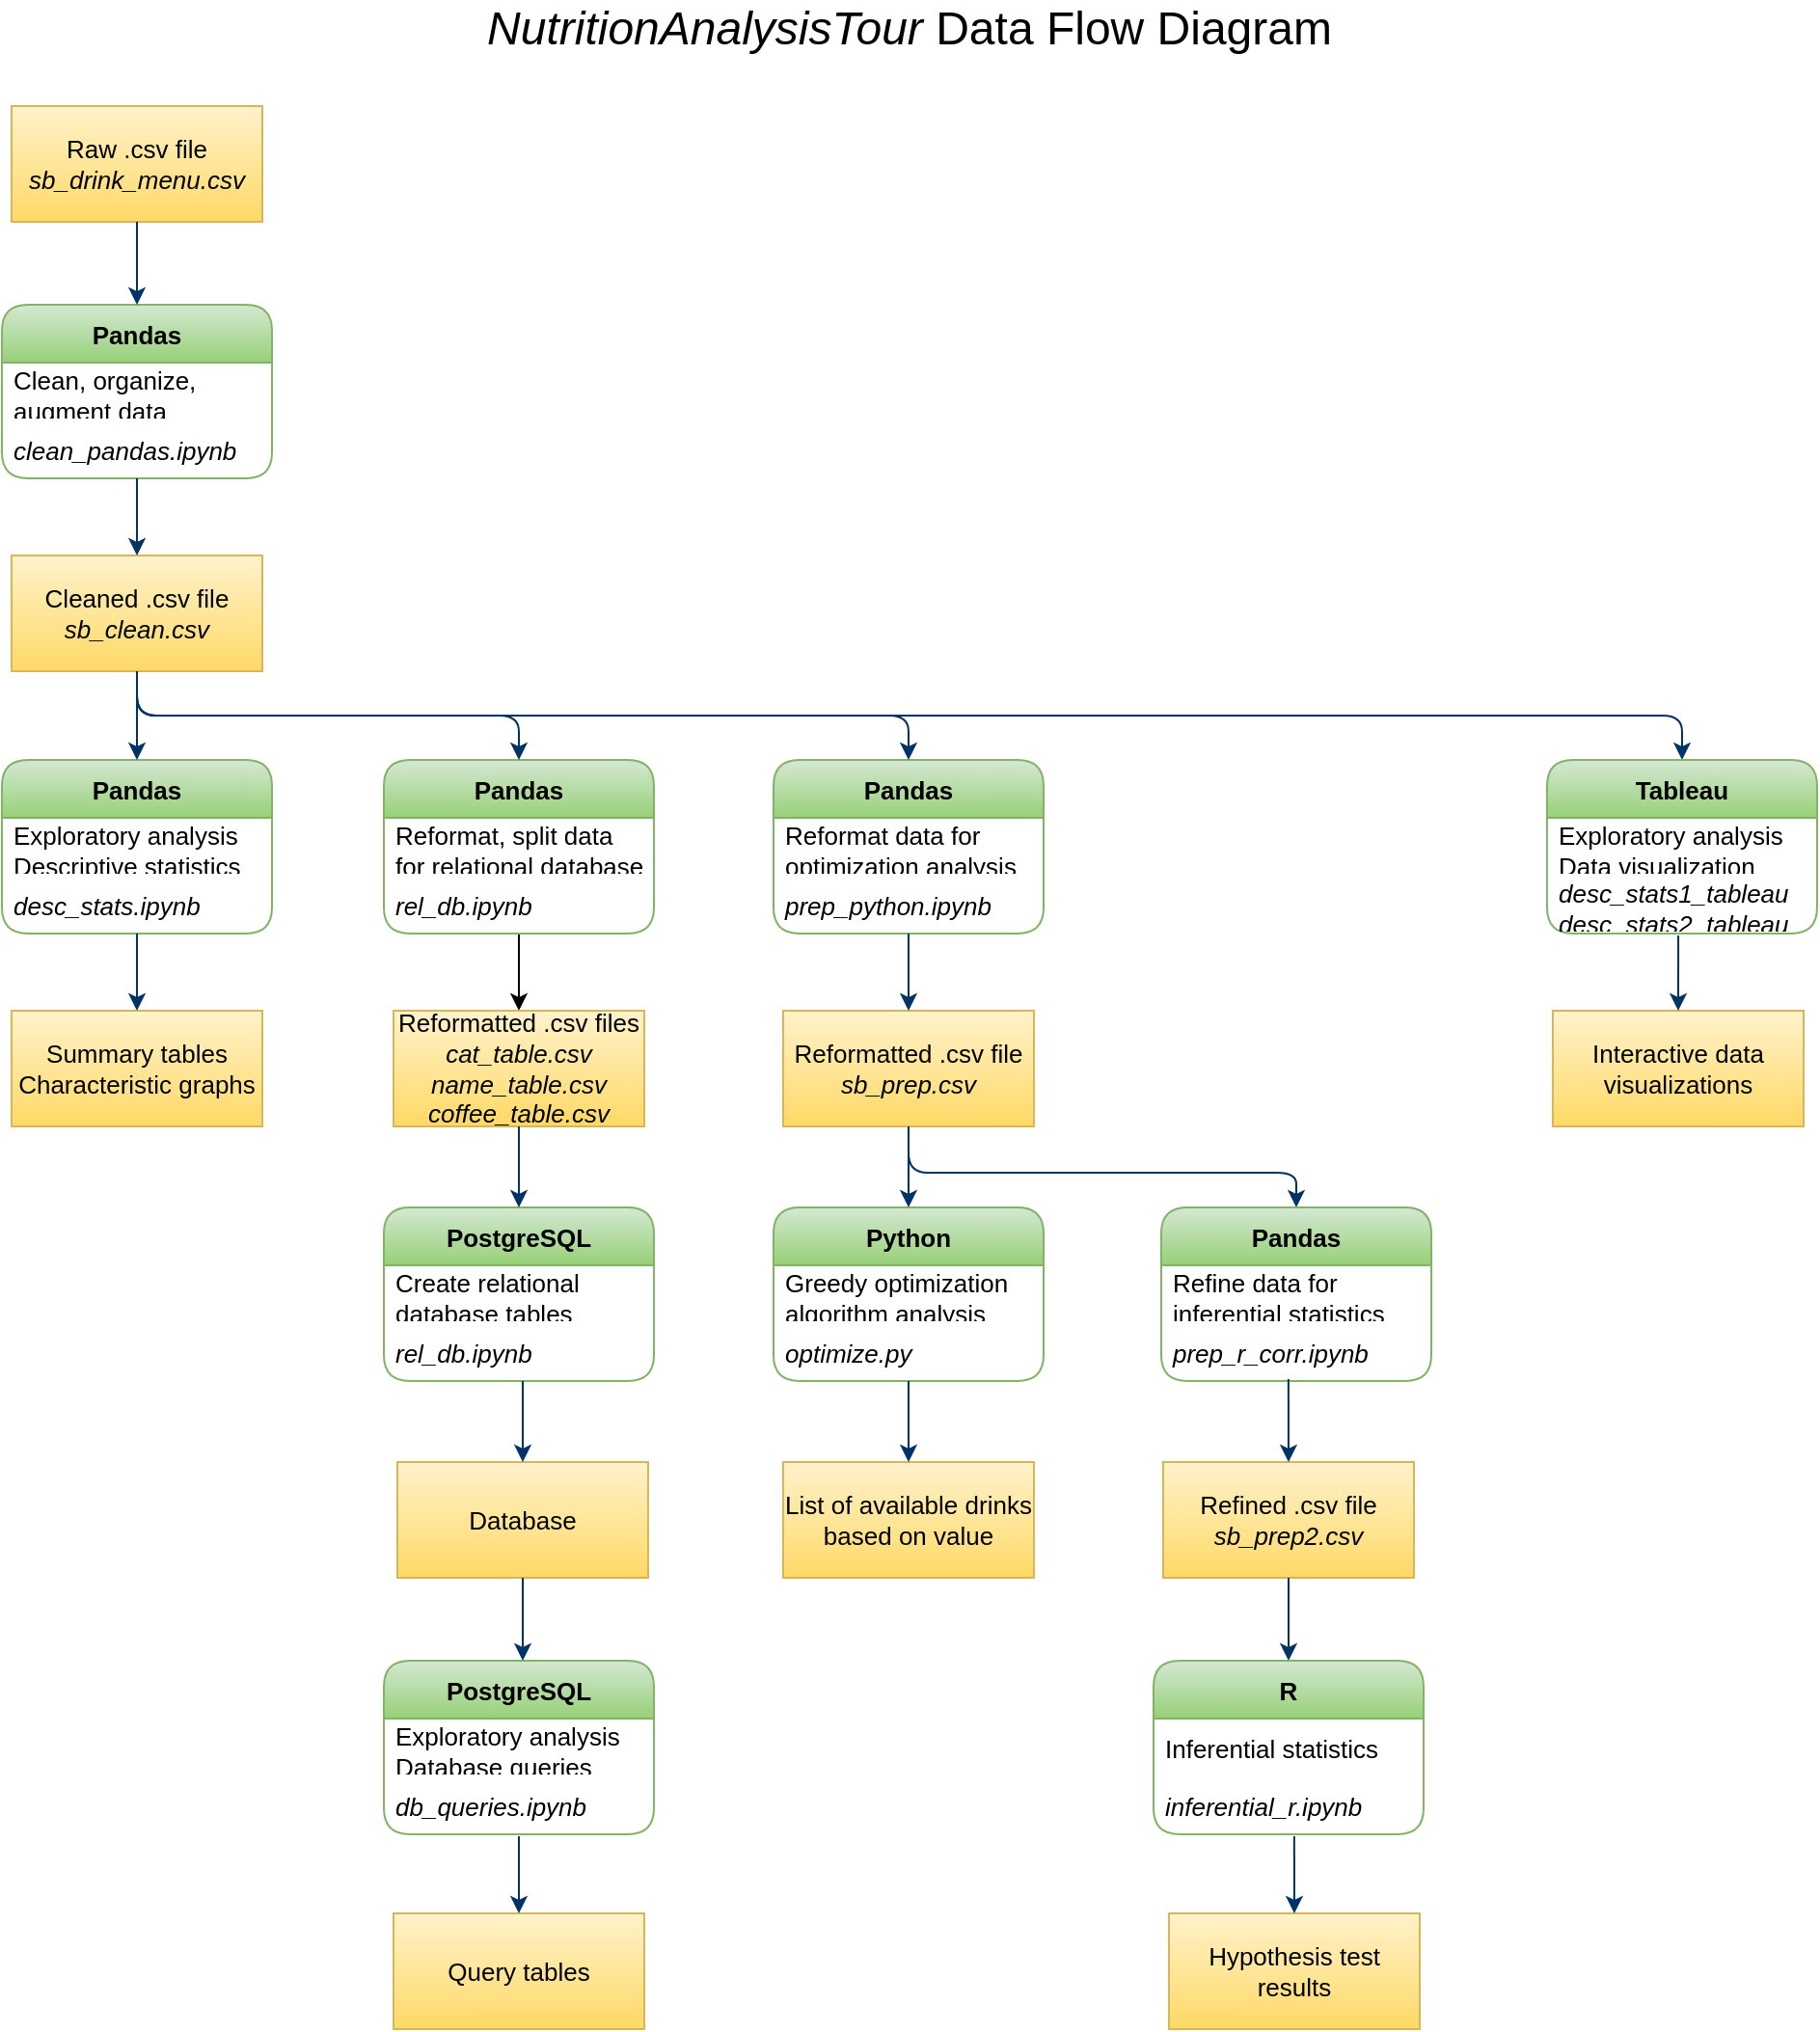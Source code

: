 <mxfile version="16.5.1" type="device"><diagram id="6a731a19-8d31-9384-78a2-239565b7b9f0" name="Page-1"><mxGraphModel dx="1408" dy="851" grid="0" gridSize="10" guides="1" tooltips="1" connect="1" arrows="1" fold="1" page="0" pageScale="1" pageWidth="1169" pageHeight="827" background="none" math="0" shadow="0"><root><mxCell id="0"/><mxCell id="1" parent="0"/><mxCell id="Or5nF12g7X_xzLK2KK7q-60" value="Pandas" style="swimlane;fontStyle=1;childLayout=stackLayout;horizontal=1;startSize=30;horizontalStack=0;resizeParent=1;resizeParentMax=0;resizeLast=0;collapsible=1;marginBottom=0;rounded=1;swimlaneLine=1;glass=0;sketch=0;fillColor=#d5e8d4;strokeColor=#82b366;gradientColor=#97d077;fontSize=13;" parent="1" vertex="1"><mxGeometry x="40" y="173" width="140" height="90" as="geometry"/></mxCell><mxCell id="Or5nF12g7X_xzLK2KK7q-61" value="Clean, organize, &#10;augment data" style="text;strokeColor=none;fillColor=none;align=left;verticalAlign=middle;spacingLeft=4;spacingRight=4;overflow=hidden;points=[[0,0.5],[1,0.5]];portConstraint=eastwest;rotatable=0;fontSize=13;" parent="Or5nF12g7X_xzLK2KK7q-60" vertex="1"><mxGeometry y="30" width="140" height="30" as="geometry"/></mxCell><mxCell id="Or5nF12g7X_xzLK2KK7q-62" value="clean_pandas.ipynb" style="text;strokeColor=none;fillColor=none;align=left;verticalAlign=middle;spacingLeft=4;spacingRight=4;overflow=hidden;points=[[0,0.5],[1,0.5]];portConstraint=eastwest;rotatable=0;fontStyle=2;fontSize=13;" parent="Or5nF12g7X_xzLK2KK7q-60" vertex="1"><mxGeometry y="60" width="140" height="30" as="geometry"/></mxCell><mxCell id="Or5nF12g7X_xzLK2KK7q-66" value="Raw .csv file&lt;br style=&quot;font-size: 13px;&quot;&gt;&lt;i style=&quot;font-size: 13px;&quot;&gt;sb_drink_menu.csv&lt;/i&gt;" style="rounded=0;whiteSpace=wrap;html=1;fontFamily=Helvetica;fontSize=13;align=center;strokeColor=#d6b656;fillColor=#fff2cc;gradientColor=#ffd966;" parent="1" vertex="1"><mxGeometry x="45" y="70" width="130" height="60" as="geometry"/></mxCell><mxCell id="Or5nF12g7X_xzLK2KK7q-67" value="" style="elbow=horizontal;fontStyle=1;strokeColor=#003366;strokeWidth=1;html=1;fontSize=13;exitX=0.5;exitY=1;exitDx=0;exitDy=0;entryX=0.5;entryY=0;entryDx=0;entryDy=0;" parent="1" source="Or5nF12g7X_xzLK2KK7q-66" target="Or5nF12g7X_xzLK2KK7q-60" edge="1"><mxGeometry x="-785" y="55" width="100" height="100" as="geometry"><mxPoint x="185" y="120" as="sourcePoint"/><mxPoint x="96.429" y="180" as="targetPoint"/></mxGeometry></mxCell><mxCell id="Or5nF12g7X_xzLK2KK7q-69" value="Pandas" style="swimlane;fontStyle=1;childLayout=stackLayout;horizontal=1;startSize=30;horizontalStack=0;resizeParent=1;resizeParentMax=0;resizeLast=0;collapsible=1;marginBottom=0;rounded=1;swimlaneLine=1;glass=0;sketch=0;fillColor=#d5e8d4;strokeColor=#82b366;gradientColor=#97d077;fontSize=13;" parent="1" vertex="1"><mxGeometry x="40" y="409" width="140" height="90" as="geometry"/></mxCell><mxCell id="Or5nF12g7X_xzLK2KK7q-70" value="Exploratory analysis&#10;Descriptive statistics" style="text;strokeColor=none;fillColor=none;align=left;verticalAlign=middle;spacingLeft=4;spacingRight=4;overflow=hidden;points=[[0,0.5],[1,0.5]];portConstraint=eastwest;rotatable=0;fontSize=13;" parent="Or5nF12g7X_xzLK2KK7q-69" vertex="1"><mxGeometry y="30" width="140" height="30" as="geometry"/></mxCell><mxCell id="Or5nF12g7X_xzLK2KK7q-71" value="desc_stats.ipynb" style="text;strokeColor=none;fillColor=none;align=left;verticalAlign=middle;spacingLeft=4;spacingRight=4;overflow=hidden;points=[[0,0.5],[1,0.5]];portConstraint=eastwest;rotatable=0;fontStyle=2;fontSize=13;" parent="Or5nF12g7X_xzLK2KK7q-69" vertex="1"><mxGeometry y="60" width="140" height="30" as="geometry"/></mxCell><mxCell id="ZaDNaHJFlnCiSKHPa7WQ-8" value="" style="edgeStyle=orthogonalEdgeStyle;rounded=0;orthogonalLoop=1;jettySize=auto;html=1;fontSize=13;" parent="1" source="Or5nF12g7X_xzLK2KK7q-72" target="Or5nF12g7X_xzLK2KK7q-89" edge="1"><mxGeometry relative="1" as="geometry"/></mxCell><mxCell id="Or5nF12g7X_xzLK2KK7q-72" value="Pandas" style="swimlane;fontStyle=1;childLayout=stackLayout;horizontal=1;startSize=30;horizontalStack=0;resizeParent=1;resizeParentMax=0;resizeLast=0;collapsible=1;marginBottom=0;rounded=1;swimlaneLine=1;glass=0;sketch=0;fillColor=#d5e8d4;gradientColor=#97d077;strokeColor=#82b366;fontSize=13;" parent="1" vertex="1"><mxGeometry x="238" y="409" width="140" height="90" as="geometry"/></mxCell><mxCell id="Or5nF12g7X_xzLK2KK7q-73" value="Reformat, split data &#10;for relational database" style="text;strokeColor=none;fillColor=none;align=left;verticalAlign=middle;spacingLeft=4;spacingRight=4;overflow=hidden;points=[[0,0.5],[1,0.5]];portConstraint=eastwest;rotatable=0;fontSize=13;" parent="Or5nF12g7X_xzLK2KK7q-72" vertex="1"><mxGeometry y="30" width="140" height="30" as="geometry"/></mxCell><mxCell id="Or5nF12g7X_xzLK2KK7q-74" value="rel_db.ipynb" style="text;strokeColor=none;fillColor=none;align=left;verticalAlign=middle;spacingLeft=4;spacingRight=4;overflow=hidden;points=[[0,0.5],[1,0.5]];portConstraint=eastwest;rotatable=0;fontStyle=2;fontSize=13;" parent="Or5nF12g7X_xzLK2KK7q-72" vertex="1"><mxGeometry y="60" width="140" height="30" as="geometry"/></mxCell><mxCell id="Or5nF12g7X_xzLK2KK7q-75" value="PostgreSQL" style="swimlane;fontStyle=1;childLayout=stackLayout;horizontal=1;startSize=30;horizontalStack=0;resizeParent=1;resizeParentMax=0;resizeLast=0;collapsible=1;marginBottom=0;rounded=1;swimlaneLine=1;glass=0;sketch=0;fillColor=#d5e8d4;gradientColor=#97d077;strokeColor=#82b366;fontSize=13;" parent="1" vertex="1"><mxGeometry x="238" y="641" width="140" height="90" as="geometry"/></mxCell><mxCell id="Or5nF12g7X_xzLK2KK7q-76" value="Create relational&#10;database tables" style="text;strokeColor=none;fillColor=none;align=left;verticalAlign=middle;spacingLeft=4;spacingRight=4;overflow=hidden;points=[[0,0.5],[1,0.5]];portConstraint=eastwest;rotatable=0;fontSize=13;" parent="Or5nF12g7X_xzLK2KK7q-75" vertex="1"><mxGeometry y="30" width="140" height="30" as="geometry"/></mxCell><mxCell id="Or5nF12g7X_xzLK2KK7q-77" value="rel_db.ipynb" style="text;strokeColor=none;fillColor=none;align=left;verticalAlign=middle;spacingLeft=4;spacingRight=4;overflow=hidden;points=[[0,0.5],[1,0.5]];portConstraint=eastwest;rotatable=0;fontStyle=2;fontSize=13;" parent="Or5nF12g7X_xzLK2KK7q-75" vertex="1"><mxGeometry y="60" width="140" height="30" as="geometry"/></mxCell><mxCell id="Or5nF12g7X_xzLK2KK7q-78" value="PostgreSQL" style="swimlane;fontStyle=1;childLayout=stackLayout;horizontal=1;startSize=30;horizontalStack=0;resizeParent=1;resizeParentMax=0;resizeLast=0;collapsible=1;marginBottom=0;rounded=1;swimlaneLine=1;glass=0;sketch=0;fillColor=#d5e8d4;gradientColor=#97d077;strokeColor=#82b366;fontSize=13;" parent="1" vertex="1"><mxGeometry x="238" y="876" width="140" height="90" as="geometry"/></mxCell><mxCell id="Or5nF12g7X_xzLK2KK7q-79" value="Exploratory analysis&#10;Database queries" style="text;strokeColor=none;fillColor=none;align=left;verticalAlign=middle;spacingLeft=4;spacingRight=4;overflow=hidden;points=[[0,0.5],[1,0.5]];portConstraint=eastwest;rotatable=0;fontSize=13;" parent="Or5nF12g7X_xzLK2KK7q-78" vertex="1"><mxGeometry y="30" width="140" height="30" as="geometry"/></mxCell><mxCell id="Or5nF12g7X_xzLK2KK7q-80" value="db_queries.ipynb" style="text;strokeColor=none;fillColor=none;align=left;verticalAlign=middle;spacingLeft=4;spacingRight=4;overflow=hidden;points=[[0,0.5],[1,0.5]];portConstraint=eastwest;rotatable=0;fontStyle=2;fontSize=13;" parent="Or5nF12g7X_xzLK2KK7q-78" vertex="1"><mxGeometry y="60" width="140" height="30" as="geometry"/></mxCell><mxCell id="Or5nF12g7X_xzLK2KK7q-81" value="Pandas" style="swimlane;fontStyle=1;childLayout=stackLayout;horizontal=1;startSize=30;horizontalStack=0;resizeParent=1;resizeParentMax=0;resizeLast=0;collapsible=1;marginBottom=0;rounded=1;swimlaneLine=1;glass=0;sketch=0;fillColor=#d5e8d4;gradientColor=#97d077;strokeColor=#82b366;fontSize=13;" parent="1" vertex="1"><mxGeometry x="440" y="409" width="140" height="90" as="geometry"/></mxCell><mxCell id="Or5nF12g7X_xzLK2KK7q-82" value="Reformat data for &#10;optimization analysis" style="text;strokeColor=none;fillColor=none;align=left;verticalAlign=middle;spacingLeft=4;spacingRight=4;overflow=hidden;points=[[0,0.5],[1,0.5]];portConstraint=eastwest;rotatable=0;fontSize=13;" parent="Or5nF12g7X_xzLK2KK7q-81" vertex="1"><mxGeometry y="30" width="140" height="30" as="geometry"/></mxCell><mxCell id="Or5nF12g7X_xzLK2KK7q-83" value="prep_python.ipynb" style="text;strokeColor=none;fillColor=none;align=left;verticalAlign=middle;spacingLeft=4;spacingRight=4;overflow=hidden;points=[[0,0.5],[1,0.5]];portConstraint=eastwest;rotatable=0;fontStyle=2;fontSize=13;" parent="Or5nF12g7X_xzLK2KK7q-81" vertex="1"><mxGeometry y="60" width="140" height="30" as="geometry"/></mxCell><mxCell id="Or5nF12g7X_xzLK2KK7q-84" value="Python" style="swimlane;fontStyle=1;childLayout=stackLayout;horizontal=1;startSize=30;horizontalStack=0;resizeParent=1;resizeParentMax=0;resizeLast=0;collapsible=1;marginBottom=0;rounded=1;swimlaneLine=1;glass=0;sketch=0;fillColor=#d5e8d4;gradientColor=#97d077;strokeColor=#82b366;fontSize=13;" parent="1" vertex="1"><mxGeometry x="440" y="641" width="140" height="90" as="geometry"/></mxCell><mxCell id="Or5nF12g7X_xzLK2KK7q-85" value="Greedy optimization &#10;algorithm analysis" style="text;strokeColor=none;fillColor=none;align=left;verticalAlign=middle;spacingLeft=4;spacingRight=4;overflow=hidden;points=[[0,0.5],[1,0.5]];portConstraint=eastwest;rotatable=0;fontSize=13;" parent="Or5nF12g7X_xzLK2KK7q-84" vertex="1"><mxGeometry y="30" width="140" height="30" as="geometry"/></mxCell><mxCell id="Or5nF12g7X_xzLK2KK7q-86" value="optimize.py" style="text;strokeColor=none;fillColor=none;align=left;verticalAlign=middle;spacingLeft=4;spacingRight=4;overflow=hidden;points=[[0,0.5],[1,0.5]];portConstraint=eastwest;rotatable=0;fontStyle=2;fontSize=13;" parent="Or5nF12g7X_xzLK2KK7q-84" vertex="1"><mxGeometry y="60" width="140" height="30" as="geometry"/></mxCell><mxCell id="Or5nF12g7X_xzLK2KK7q-87" value="Cleaned .csv file&lt;br style=&quot;font-size: 13px;&quot;&gt;&lt;i style=&quot;font-size: 13px;&quot;&gt;sb_clean.csv&lt;/i&gt;" style="rounded=0;whiteSpace=wrap;html=1;fontFamily=Helvetica;fontSize=13;align=center;strokeColor=#d6b656;fillColor=#fff2cc;gradientColor=#ffd966;" parent="1" vertex="1"><mxGeometry x="45" y="303" width="130" height="60" as="geometry"/></mxCell><mxCell id="Or5nF12g7X_xzLK2KK7q-89" value="Reformatted .csv files&lt;br style=&quot;font-size: 13px;&quot;&gt;&lt;i style=&quot;font-size: 13px;&quot;&gt;cat_table.csv&lt;br style=&quot;font-size: 13px;&quot;&gt;name_table.csv&lt;br style=&quot;font-size: 13px;&quot;&gt;coffee_table.csv&lt;/i&gt;" style="rounded=0;whiteSpace=wrap;html=1;fontFamily=Helvetica;fontSize=13;align=center;strokeColor=#d6b656;fillColor=#fff2cc;gradientColor=#ffd966;" parent="1" vertex="1"><mxGeometry x="243" y="539" width="130" height="60" as="geometry"/></mxCell><mxCell id="Or5nF12g7X_xzLK2KK7q-90" value="Reformatted .csv file&lt;br style=&quot;font-size: 13px;&quot;&gt;&lt;i style=&quot;font-size: 13px;&quot;&gt;sb_prep.csv&lt;/i&gt;" style="rounded=0;whiteSpace=wrap;html=1;fontFamily=Helvetica;fontSize=13;align=center;strokeColor=#d6b656;fillColor=#fff2cc;gradientColor=#ffd966;" parent="1" vertex="1"><mxGeometry x="445" y="539" width="130" height="60" as="geometry"/></mxCell><mxCell id="Or5nF12g7X_xzLK2KK7q-100" value="&lt;font style=&quot;font-size: 24px&quot;&gt;&lt;i&gt;NutritionAnalysisTour&lt;/i&gt; Data Flow Diagram&lt;/font&gt;" style="text;html=1;resizable=0;autosize=1;align=center;verticalAlign=middle;points=[];fillColor=none;strokeColor=none;rounded=0;glass=0;sketch=0;" parent="1" vertex="1"><mxGeometry x="285" y="20" width="450" height="20" as="geometry"/></mxCell><mxCell id="Or5nF12g7X_xzLK2KK7q-101" value="Database" style="rounded=0;whiteSpace=wrap;html=1;fontFamily=Helvetica;fontSize=13;align=center;strokeColor=#d6b656;fillColor=#fff2cc;gradientColor=#ffd966;" parent="1" vertex="1"><mxGeometry x="245" y="773" width="130" height="60" as="geometry"/></mxCell><mxCell id="ZaDNaHJFlnCiSKHPa7WQ-2" value="" style="edgeStyle=elbowEdgeStyle;elbow=horizontal;exitX=0.5;exitY=1;fontStyle=1;strokeColor=#003366;strokeWidth=1;html=1;exitDx=0;exitDy=0;exitPerimeter=0;entryX=0.5;entryY=0;entryDx=0;entryDy=0;fontSize=13;" parent="1" source="Or5nF12g7X_xzLK2KK7q-62" target="Or5nF12g7X_xzLK2KK7q-87" edge="1"><mxGeometry x="-695" y="58" width="100" height="100" as="geometry"><mxPoint x="120" y="143" as="sourcePoint"/><mxPoint x="120" y="183" as="targetPoint"/><Array as="points"/></mxGeometry></mxCell><mxCell id="ZaDNaHJFlnCiSKHPa7WQ-3" value="" style="edgeStyle=elbowEdgeStyle;elbow=horizontal;exitX=0.5;exitY=1;fontStyle=1;strokeColor=#003366;strokeWidth=1;html=1;exitDx=0;exitDy=0;entryX=0.5;entryY=0;entryDx=0;entryDy=0;fontSize=13;" parent="1" source="Or5nF12g7X_xzLK2KK7q-87" target="Or5nF12g7X_xzLK2KK7q-69" edge="1"><mxGeometry x="-685" y="68" width="100" height="100" as="geometry"><mxPoint x="120" y="273" as="sourcePoint"/><mxPoint x="120" y="313" as="targetPoint"/><Array as="points"/></mxGeometry></mxCell><mxCell id="ZaDNaHJFlnCiSKHPa7WQ-4" value="" style="edgeStyle=elbowEdgeStyle;elbow=vertical;exitX=0.5;exitY=1;fontStyle=1;strokeColor=#003366;strokeWidth=1;html=1;exitDx=0;exitDy=0;entryX=0.5;entryY=0;entryDx=0;entryDy=0;fontSize=13;" parent="1" source="Or5nF12g7X_xzLK2KK7q-87" target="Or5nF12g7X_xzLK2KK7q-72" edge="1"><mxGeometry x="-675" y="85" width="100" height="100" as="geometry"><mxPoint x="130" y="290" as="sourcePoint"/><mxPoint x="130" y="330" as="targetPoint"/></mxGeometry></mxCell><mxCell id="ZaDNaHJFlnCiSKHPa7WQ-5" value="" style="edgeStyle=elbowEdgeStyle;elbow=vertical;exitX=0.5;exitY=1;fontStyle=1;strokeColor=#003366;strokeWidth=1;html=1;exitDx=0;exitDy=0;entryX=0.5;entryY=0;entryDx=0;entryDy=0;fontSize=13;" parent="1" source="Or5nF12g7X_xzLK2KK7q-87" target="Or5nF12g7X_xzLK2KK7q-81" edge="1"><mxGeometry x="-665" y="95" width="100" height="100" as="geometry"><mxPoint x="140" y="300" as="sourcePoint"/><mxPoint x="140" y="340" as="targetPoint"/></mxGeometry></mxCell><mxCell id="ZaDNaHJFlnCiSKHPa7WQ-6" value="" style="edgeStyle=elbowEdgeStyle;elbow=vertical;exitX=0.5;exitY=1;fontStyle=1;strokeColor=#003366;strokeWidth=1;html=1;exitDx=0;exitDy=0;fontSize=13;entryX=0.5;entryY=0;entryDx=0;entryDy=0;" parent="1" source="Or5nF12g7X_xzLK2KK7q-87" target="eUJRAB31iFto7awvdYet-15" edge="1"><mxGeometry x="-655" y="105" width="100" height="100" as="geometry"><mxPoint x="150" y="310" as="sourcePoint"/><mxPoint x="949" y="414" as="targetPoint"/></mxGeometry></mxCell><mxCell id="ZaDNaHJFlnCiSKHPa7WQ-10" value="" style="edgeStyle=elbowEdgeStyle;elbow=horizontal;fontStyle=1;strokeColor=#003366;strokeWidth=1;html=1;entryX=0.5;entryY=0;entryDx=0;entryDy=0;fontSize=13;" parent="1" source="Or5nF12g7X_xzLK2KK7q-77" target="Or5nF12g7X_xzLK2KK7q-101" edge="1"><mxGeometry x="-657" y="123" width="100" height="100" as="geometry"><mxPoint x="228" y="738" as="sourcePoint"/><mxPoint x="138" y="462" as="targetPoint"/><Array as="points"/></mxGeometry></mxCell><mxCell id="ZaDNaHJFlnCiSKHPa7WQ-11" value="" style="edgeStyle=elbowEdgeStyle;elbow=horizontal;exitX=0.5;exitY=1;fontStyle=1;strokeColor=#003366;strokeWidth=1;html=1;exitDx=0;exitDy=0;fontSize=13;" parent="1" source="Or5nF12g7X_xzLK2KK7q-101" target="Or5nF12g7X_xzLK2KK7q-78" edge="1"><mxGeometry x="-647" y="146" width="100" height="100" as="geometry"><mxPoint x="148" y="441" as="sourcePoint"/><mxPoint x="148" y="485" as="targetPoint"/><Array as="points"/></mxGeometry></mxCell><mxCell id="ZaDNaHJFlnCiSKHPa7WQ-12" value="" style="edgeStyle=elbowEdgeStyle;elbow=horizontal;fontStyle=1;strokeColor=#003366;strokeWidth=1;html=1;fontSize=13;" parent="1" source="Or5nF12g7X_xzLK2KK7q-83" target="Or5nF12g7X_xzLK2KK7q-90" edge="1"><mxGeometry x="-645" y="121" width="100" height="100" as="geometry"><mxPoint x="150" y="416" as="sourcePoint"/><mxPoint x="150" y="460" as="targetPoint"/><Array as="points"/></mxGeometry></mxCell><mxCell id="ZaDNaHJFlnCiSKHPa7WQ-13" value="" style="edgeStyle=elbowEdgeStyle;elbow=horizontal;exitX=0.5;exitY=1;fontStyle=1;strokeColor=#003366;strokeWidth=1;html=1;exitDx=0;exitDy=0;fontSize=13;" parent="1" source="Or5nF12g7X_xzLK2KK7q-90" target="Or5nF12g7X_xzLK2KK7q-84" edge="1"><mxGeometry x="-635" y="131" width="100" height="100" as="geometry"><mxPoint x="160" y="426" as="sourcePoint"/><mxPoint x="160" y="470" as="targetPoint"/><Array as="points"/></mxGeometry></mxCell><mxCell id="ZaDNaHJFlnCiSKHPa7WQ-14" value="" style="edgeStyle=elbowEdgeStyle;elbow=vertical;fontStyle=1;strokeColor=#003366;strokeWidth=1;html=1;fontSize=13;entryX=0.5;entryY=0;entryDx=0;entryDy=0;" parent="1" source="Or5nF12g7X_xzLK2KK7q-90" target="eUJRAB31iFto7awvdYet-19" edge="1"><mxGeometry x="-615" y="153" width="100" height="100" as="geometry"><mxPoint x="180" y="448" as="sourcePoint"/><mxPoint x="730" y="653" as="targetPoint"/><Array as="points"><mxPoint x="612" y="623"/></Array></mxGeometry></mxCell><mxCell id="ZaDNaHJFlnCiSKHPa7WQ-15" value="Refined .csv file&lt;br&gt;&lt;i&gt;sb_prep2.csv&lt;/i&gt;" style="rounded=0;whiteSpace=wrap;html=1;fontFamily=Helvetica;fontSize=13;align=center;strokeColor=#d6b656;fillColor=#fff2cc;gradientColor=#ffd966;" parent="1" vertex="1"><mxGeometry x="642" y="773" width="130" height="60" as="geometry"/></mxCell><mxCell id="ZaDNaHJFlnCiSKHPa7WQ-17" value="" style="edgeStyle=elbowEdgeStyle;elbow=horizontal;fontStyle=1;strokeColor=#003366;strokeWidth=1;html=1;entryX=0.5;entryY=0;entryDx=0;entryDy=0;exitX=0.5;exitY=1;exitDx=0;exitDy=0;fontSize=13;" parent="1" source="ZaDNaHJFlnCiSKHPa7WQ-15" target="eUJRAB31iFto7awvdYet-22" edge="1"><mxGeometry x="-657" y="247" width="100" height="100" as="geometry"><mxPoint x="308" y="855" as="sourcePoint"/><mxPoint x="708" y="864" as="targetPoint"/><Array as="points"/></mxGeometry></mxCell><mxCell id="eUJRAB31iFto7awvdYet-1" value="Summary tables&lt;br&gt;Characteristic graphs" style="rounded=0;whiteSpace=wrap;html=1;fontFamily=Helvetica;fontSize=13;align=center;strokeColor=#d6b656;fillColor=#fff2cc;gradientColor=#ffd966;" parent="1" vertex="1"><mxGeometry x="45" y="539" width="130" height="60" as="geometry"/></mxCell><mxCell id="eUJRAB31iFto7awvdYet-2" value="" style="elbow=horizontal;fontStyle=1;strokeColor=#003366;strokeWidth=1;html=1;fontSize=13;entryX=0.5;entryY=0;entryDx=0;entryDy=0;" parent="1" source="Or5nF12g7X_xzLK2KK7q-71" target="eUJRAB31iFto7awvdYet-1" edge="1"><mxGeometry x="-775" y="62" width="100" height="100" as="geometry"><mxPoint x="80" y="737" as="sourcePoint"/><mxPoint x="90" y="797" as="targetPoint"/></mxGeometry></mxCell><mxCell id="eUJRAB31iFto7awvdYet-3" value="Query tables" style="rounded=0;whiteSpace=wrap;html=1;fontFamily=Helvetica;fontSize=13;align=center;strokeColor=#d6b656;fillColor=#fff2cc;gradientColor=#ffd966;" parent="1" vertex="1"><mxGeometry x="243" y="1007" width="130" height="60" as="geometry"/></mxCell><mxCell id="eUJRAB31iFto7awvdYet-4" value="" style="elbow=horizontal;fontStyle=1;strokeColor=#003366;strokeWidth=1;html=1;fontSize=13;entryX=0.5;entryY=0;entryDx=0;entryDy=0;" parent="1" target="eUJRAB31iFto7awvdYet-3" edge="1"><mxGeometry x="-577" y="530" width="100" height="100" as="geometry"><mxPoint x="308" y="967" as="sourcePoint"/><mxPoint x="288" y="1265" as="targetPoint"/></mxGeometry></mxCell><mxCell id="eUJRAB31iFto7awvdYet-5" value="List of available drinks based on value" style="rounded=0;whiteSpace=wrap;html=1;fontFamily=Helvetica;fontSize=13;align=center;strokeColor=#d6b656;fillColor=#fff2cc;gradientColor=#ffd966;" parent="1" vertex="1"><mxGeometry x="445" y="773" width="130" height="60" as="geometry"/></mxCell><mxCell id="eUJRAB31iFto7awvdYet-6" value="" style="elbow=horizontal;fontStyle=1;strokeColor=#003366;strokeWidth=1;html=1;fontSize=13;entryX=0.5;entryY=0;entryDx=0;entryDy=0;" parent="1" source="Or5nF12g7X_xzLK2KK7q-86" target="eUJRAB31iFto7awvdYet-5" edge="1"><mxGeometry x="-375.5" y="288" width="100" height="100" as="geometry"><mxPoint x="509.5" y="725" as="sourcePoint"/><mxPoint x="489.5" y="1023" as="targetPoint"/></mxGeometry></mxCell><mxCell id="eUJRAB31iFto7awvdYet-7" value="Hypothesis test results" style="rounded=0;whiteSpace=wrap;html=1;fontFamily=Helvetica;fontSize=13;align=center;strokeColor=#d6b656;fillColor=#fff2cc;gradientColor=#ffd966;" parent="1" vertex="1"><mxGeometry x="645" y="1007" width="130" height="60" as="geometry"/></mxCell><mxCell id="eUJRAB31iFto7awvdYet-8" value="" style="elbow=horizontal;fontStyle=1;strokeColor=#003366;strokeWidth=1;html=1;fontSize=13;entryX=0.5;entryY=0;entryDx=0;entryDy=0;exitX=0.521;exitY=1.033;exitDx=0;exitDy=0;exitPerimeter=0;" parent="1" source="eUJRAB31iFto7awvdYet-24" target="eUJRAB31iFto7awvdYet-7" edge="1"><mxGeometry x="-175" y="496" width="100" height="100" as="geometry"><mxPoint x="730" y="940" as="sourcePoint"/><mxPoint x="690" y="1231" as="targetPoint"/></mxGeometry></mxCell><mxCell id="eUJRAB31iFto7awvdYet-9" value="Interactive data visualizations" style="rounded=0;whiteSpace=wrap;html=1;fontFamily=Helvetica;fontSize=13;align=center;strokeColor=#d6b656;fillColor=#fff2cc;gradientColor=#ffd966;" parent="1" vertex="1"><mxGeometry x="844" y="539" width="130" height="60" as="geometry"/></mxCell><mxCell id="eUJRAB31iFto7awvdYet-10" value="" style="elbow=horizontal;fontStyle=1;strokeColor=#003366;strokeWidth=1;html=1;fontSize=13;entryX=0.5;entryY=0;entryDx=0;entryDy=0;exitX=0.486;exitY=1.033;exitDx=0;exitDy=0;exitPerimeter=0;" parent="1" source="eUJRAB31iFto7awvdYet-17" target="eUJRAB31iFto7awvdYet-9" edge="1"><mxGeometry x="16" y="54" width="100" height="100" as="geometry"><mxPoint x="901" y="470" as="sourcePoint"/><mxPoint x="881" y="789" as="targetPoint"/></mxGeometry></mxCell><mxCell id="eUJRAB31iFto7awvdYet-15" value="Tableau" style="swimlane;fontStyle=1;childLayout=stackLayout;horizontal=1;startSize=30;horizontalStack=0;resizeParent=1;resizeParentMax=0;resizeLast=0;collapsible=1;marginBottom=0;rounded=1;swimlaneLine=1;glass=0;sketch=0;fillColor=#d5e8d4;gradientColor=#97d077;strokeColor=#82b366;fontSize=13;" parent="1" vertex="1"><mxGeometry x="841" y="409" width="140" height="90" as="geometry"/></mxCell><mxCell id="eUJRAB31iFto7awvdYet-16" value="Exploratory analysis&#10;Data visualization" style="text;strokeColor=none;fillColor=none;align=left;verticalAlign=middle;spacingLeft=4;spacingRight=4;overflow=hidden;points=[[0,0.5],[1,0.5]];portConstraint=eastwest;rotatable=0;fontSize=13;" parent="eUJRAB31iFto7awvdYet-15" vertex="1"><mxGeometry y="30" width="140" height="30" as="geometry"/></mxCell><mxCell id="eUJRAB31iFto7awvdYet-17" value="desc_stats1_tableau&#10;desc_stats2_tableau" style="text;strokeColor=none;fillColor=none;align=left;verticalAlign=middle;spacingLeft=4;spacingRight=4;overflow=hidden;points=[[0,0.5],[1,0.5]];portConstraint=eastwest;rotatable=0;fontStyle=2;fontSize=13;" parent="eUJRAB31iFto7awvdYet-15" vertex="1"><mxGeometry y="60" width="140" height="30" as="geometry"/></mxCell><mxCell id="eUJRAB31iFto7awvdYet-19" value="Pandas" style="swimlane;fontStyle=1;childLayout=stackLayout;horizontal=1;startSize=30;horizontalStack=0;resizeParent=1;resizeParentMax=0;resizeLast=0;collapsible=1;marginBottom=0;rounded=1;swimlaneLine=1;glass=0;sketch=0;fillColor=#d5e8d4;gradientColor=#97d077;strokeColor=#82b366;fontSize=13;" parent="1" vertex="1"><mxGeometry x="641" y="641" width="140" height="90" as="geometry"/></mxCell><mxCell id="eUJRAB31iFto7awvdYet-20" value="Refine data for &#10;inferential statistics" style="text;strokeColor=none;fillColor=none;align=left;verticalAlign=middle;spacingLeft=4;spacingRight=4;overflow=hidden;points=[[0,0.5],[1,0.5]];portConstraint=eastwest;rotatable=0;fontSize=13;" parent="eUJRAB31iFto7awvdYet-19" vertex="1"><mxGeometry y="30" width="140" height="30" as="geometry"/></mxCell><mxCell id="eUJRAB31iFto7awvdYet-21" value="prep_r_corr.ipynb" style="text;strokeColor=none;fillColor=none;align=left;verticalAlign=middle;spacingLeft=4;spacingRight=4;overflow=hidden;points=[[0,0.5],[1,0.5]];portConstraint=eastwest;rotatable=0;fontStyle=2;fontSize=13;" parent="eUJRAB31iFto7awvdYet-19" vertex="1"><mxGeometry y="60" width="140" height="30" as="geometry"/></mxCell><mxCell id="eUJRAB31iFto7awvdYet-22" value="R" style="swimlane;fontStyle=1;childLayout=stackLayout;horizontal=1;startSize=30;horizontalStack=0;resizeParent=1;resizeParentMax=0;resizeLast=0;collapsible=1;marginBottom=0;rounded=1;swimlaneLine=1;glass=0;sketch=0;fillColor=#d5e8d4;gradientColor=#97d077;strokeColor=#82b366;fontSize=13;" parent="1" vertex="1"><mxGeometry x="637" y="876" width="140" height="90" as="geometry"/></mxCell><mxCell id="eUJRAB31iFto7awvdYet-23" value="Inferential statistics" style="text;strokeColor=none;fillColor=none;align=left;verticalAlign=middle;spacingLeft=4;spacingRight=4;overflow=hidden;points=[[0,0.5],[1,0.5]];portConstraint=eastwest;rotatable=0;fontSize=13;" parent="eUJRAB31iFto7awvdYet-22" vertex="1"><mxGeometry y="30" width="140" height="30" as="geometry"/></mxCell><mxCell id="eUJRAB31iFto7awvdYet-24" value="inferential_r.ipynb" style="text;strokeColor=none;fillColor=none;align=left;verticalAlign=middle;spacingLeft=4;spacingRight=4;overflow=hidden;points=[[0,0.5],[1,0.5]];portConstraint=eastwest;rotatable=0;fontStyle=2;fontSize=13;" parent="eUJRAB31iFto7awvdYet-22" vertex="1"><mxGeometry y="60" width="140" height="30" as="geometry"/></mxCell><mxCell id="eUJRAB31iFto7awvdYet-25" value="" style="elbow=horizontal;fontStyle=1;strokeColor=#003366;strokeWidth=1;html=1;entryX=0.5;entryY=0;entryDx=0;entryDy=0;fontSize=13;exitX=0.471;exitY=0.967;exitDx=0;exitDy=0;exitPerimeter=0;" parent="1" source="eUJRAB31iFto7awvdYet-21" target="ZaDNaHJFlnCiSKHPa7WQ-15" edge="1"><mxGeometry x="-647" y="257" width="100" height="100" as="geometry"><mxPoint x="878" y="871" as="sourcePoint"/><mxPoint x="717" y="888" as="targetPoint"/></mxGeometry></mxCell><mxCell id="eUJRAB31iFto7awvdYet-27" value="" style="elbow=horizontal;fontStyle=1;strokeColor=#003366;strokeWidth=1;html=1;fontSize=13;exitX=0.5;exitY=1;exitDx=0;exitDy=0;" parent="1" source="Or5nF12g7X_xzLK2KK7q-89" target="Or5nF12g7X_xzLK2KK7q-75" edge="1"><mxGeometry x="-143" y="523" width="100" height="100" as="geometry"><mxPoint x="741.94" y="995.99" as="sourcePoint"/><mxPoint x="742" y="1044" as="targetPoint"/></mxGeometry></mxCell></root></mxGraphModel></diagram></mxfile>